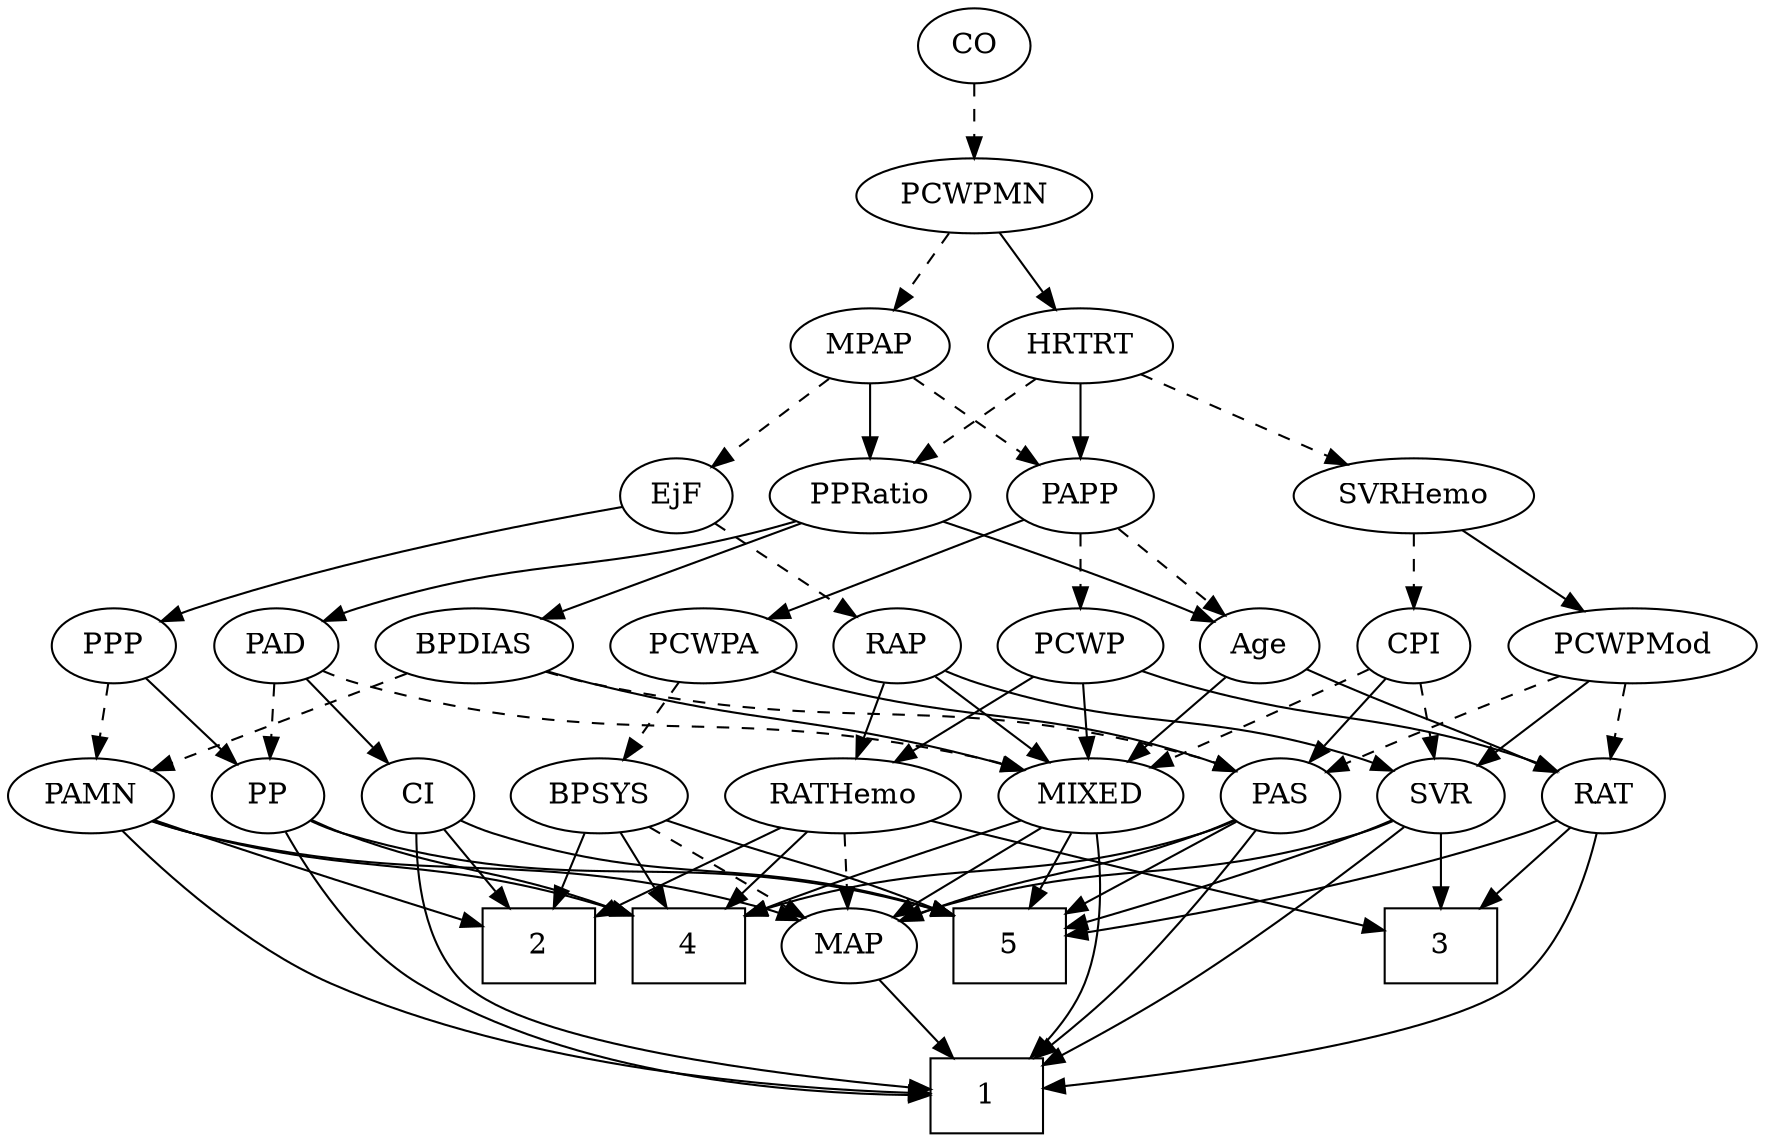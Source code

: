 strict digraph {
	graph [bb="0,0,782.39,540"];
	node [label="\N"];
	1	[height=0.5,
		pos="324,18",
		shape=box,
		width=0.75];
	2	[height=0.5,
		pos="538,90",
		shape=box,
		width=0.75];
	3	[height=0.5,
		pos="166,90",
		shape=box,
		width=0.75];
	4	[height=0.5,
		pos="466,90",
		shape=box,
		width=0.75];
	5	[height=0.5,
		pos="314,90",
		shape=box,
		width=0.75];
	Age	[height=0.5,
		pos="221,234",
		width=0.75];
	MIXED	[height=0.5,
		pos="297,162",
		width=1.1193];
	Age -> MIXED	[pos="e,280.05,178.61 236.38,218.83 246.76,209.27 260.7,196.43 272.59,185.48",
		style=solid];
	RAT	[height=0.5,
		pos="65.995,162",
		width=0.75827];
	Age -> RAT	[pos="e,87.645,173.36 199.73,222.82 194.9,220.55 189.78,218.17 185,216 148.37,199.41 138.62,196.59 102,180 100.39,179.27 98.755,178.53 \
97.102,177.76",
		style=solid];
	EjF	[height=0.5,
		pos="477,306",
		width=0.75];
	RAP	[height=0.5,
		pos="382,234",
		width=0.77632];
	EjF -> RAP	[pos="e,399.63,247.99 459.57,292.16 445.07,281.47 424.2,266.1 407.77,253.99",
		style=dashed];
	PPP	[height=0.5,
		pos="735,234",
		width=0.75];
	EjF -> PPP	[pos="e,714.36,245.64 502.79,300.64 544.7,293.15 629.83,276.29 699,252 700.9,251.33 702.84,250.59 704.79,249.81",
		style=solid];
	RAP -> MIXED	[pos="e,315.52,178.26 365.2,219.17 353.34,209.4 337.2,196.11 323.6,184.91",
		style=solid];
	RATHemo	[height=0.5,
		pos="405,162",
		width=1.3721];
	RAP -> RATHemo	[pos="e,399.32,180.28 387.56,216.05 390.15,208.18 393.29,198.62 396.19,189.79",
		style=solid];
	SVR	[height=0.5,
		pos="139,162",
		width=0.77632];
	RAP -> SVR	[pos="e,160.59,173.89 360.41,222.11 355.43,219.88 350.09,217.69 345,216 272.1,191.82 248.89,204.18 176,180 174.08,179.37 172.14,178.66 \
170.19,177.91",
		style=solid];
	MIXED -> 1	[pos="e,303.17,36.385 287.89,144.18 279.28,125.97 268.93,96.274 278,72 281.87,61.621 288.8,51.927 296.12,43.743",
		style=solid];
	MIXED -> 4	[pos="e,438.95,103.99 326.79,149.73 351.99,140.07 389.2,125.5 429.71,108.01",
		style=solid];
	MIXED -> 5	[pos="e,309.8,108.28 301.11,144.05 303,136.26 305.3,126.82 307.42,118.08",
		style=solid];
	MAP	[height=0.5,
		pos="390,90",
		width=0.84854];
	MIXED -> MAP	[pos="e,371.88,104.64 316.72,146.15 330.36,135.89 348.66,122.11 363.56,110.9",
		style=solid];
	MPAP	[height=0.5,
		pos="393,378",
		width=0.97491];
	MPAP -> EjF	[pos="e,460.63,320.64 410.81,362.15 423.01,351.98 439.35,338.37 452.74,327.21",
		style=dashed];
	PPRatio	[height=0.5,
		pos="392,306",
		width=1.1013];
	MPAP -> PPRatio	[pos="e,392.24,324.1 392.75,359.7 392.64,351.98 392.51,342.71 392.38,334.11",
		style=solid];
	PAPP	[height=0.5,
		pos="301,306",
		width=0.88464];
	MPAP -> PAPP	[pos="e,319.41,321.01 373.93,362.5 360.56,352.32 342.49,338.57 327.69,327.31",
		style=dashed];
	BPSYS	[height=0.5,
		pos="510,162",
		width=1.0471];
	BPSYS -> 2	[pos="e,531.09,108.28 516.77,144.05 519.92,136.18 523.75,126.62 527.28,117.79",
		style=solid];
	BPSYS -> 4	[pos="e,476.96,108.45 499.57,144.41 494.46,136.28 488.19,126.31 482.45,117.18",
		style=solid];
	BPSYS -> 5	[pos="e,341.35,104.38 480.97,150.3 475.04,148.17 468.83,145.98 463,144 415.92,127.99 400.75,127.32 350.75,108.05",
		style=solid];
	BPSYS -> MAP	[pos="e,411.15,103.34 487.14,147.67 468.07,136.54 440.74,120.6 419.92,108.46",
		style=dashed];
	PAD	[height=0.5,
		pos="661,234",
		width=0.79437];
	PAD -> MIXED	[pos="e,326.86,174.23 639.3,221.99 634.07,219.71 628.42,217.53 623,216 503.94,182.39 467.48,208.05 347,180 343.59,179.21 340.09,178.27 \
336.59,177.26",
		style=dashed];
	PP	[height=0.5,
		pos="593,162",
		width=0.75];
	PAD -> PP	[pos="e,607.4,177.82 646.57,218.15 637.29,208.6 625.05,195.99 614.61,185.25",
		style=dashed];
	CI	[height=0.5,
		pos="665,162",
		width=0.75];
	PAD -> CI	[pos="e,664.02,180.1 661.98,215.7 662.42,207.98 662.95,198.71 663.45,190.11",
		style=solid];
	CO	[height=0.5,
		pos="346,522",
		width=0.75];
	PCWPMN	[height=0.5,
		pos="346,450",
		width=1.3902];
	CO -> PCWPMN	[pos="e,346,468.1 346,503.7 346,495.98 346,486.71 346,478.11",
		style=dashed];
	PAS	[height=0.5,
		pos="212,162",
		width=0.75];
	PAS -> 1	[pos="e,304.48,36.214 221.08,144.85 231.75,126.44 250.48,95.829 270,72 278.19,61.996 288.06,51.849 297.12,43.148",
		style=solid];
	PAS -> 4	[pos="e,438.76,104.71 232.58,150.22 237.53,147.92 242.87,145.69 248,144 323.25,119.21 349.62,132.64 428.83,107.92",
		style=solid];
	PAS -> 5	[pos="e,289.02,108.14 230.23,148.49 244.19,138.91 263.82,125.43 280.57,113.94",
		style=solid];
	PAS -> MAP	[pos="e,365.98,101.49 233.16,150.57 237.99,148.31 243.14,146 248,144 292.46,125.71 305.18,125.41 350,108 352.19,107.15 354.45,106.25 356.71,\
105.33",
		style=solid];
	PAMN	[height=0.5,
		pos="746,162",
		width=1.011];
	PAMN -> 1	[pos="e,351.23,19.51 730.76,145.62 709.66,125.3 669.42,89.977 628,72 537.78,32.851 420.63,22.595 361.56,19.926",
		style=solid];
	PAMN -> 2	[pos="e,565.24,99.429 717.98,150.19 712.37,148.09 706.51,145.94 701,144 658,128.9 608.11,112.89 574.96,102.48",
		style=solid];
	PAMN -> 4	[pos="e,493.21,104.76 718.65,149.76 712.89,147.65 706.79,145.6 701,144 617.42,120.86 589.55,134.39 502.92,107.82",
		style=solid];
	PAMN -> MAP	[pos="e,412.88,101.98 719.19,149.73 713.28,147.57 706.99,145.51 701,144 583.17,114.34 547.19,140.05 430,108 427.51,107.32 424.98,106.52 \
422.46,105.64",
		style=solid];
	RATHemo -> 2	[pos="e,510.66,105.38 431.91,146.83 451.97,136.28 479.58,121.75 501.61,110.15",
		style=solid];
	RATHemo -> 3	[pos="e,193.06,98.928 367.65,150.06 322.61,136.87 247.4,114.84 202.66,101.74",
		style=solid];
	RATHemo -> 4	[pos="e,450.79,108.45 419.45,144.41 426.83,135.95 435.96,125.47 444.17,116.05",
		style=solid];
	RATHemo -> MAP	[pos="e,393.66,108.1 401.29,143.7 399.63,135.98 397.65,126.71 395.81,118.11",
		style=dashed];
	CPI	[height=0.5,
		pos="149,234",
		width=0.75];
	CPI -> MIXED	[pos="e,270.44,175.56 170.52,222.82 194.29,211.58 232.94,193.3 261.27,179.9",
		style=dashed];
	CPI -> PAS	[pos="e,198.65,177.82 162.36,218.15 170.88,208.69 182.08,196.24 191.69,185.56",
		style=solid];
	CPI -> SVR	[pos="e,141.46,180.28 146.57,216.05 145.47,208.35 144.14,199.03 142.9,190.36",
		style=dashed];
	RAT -> 1	[pos="e,296.8,19.517 71.311,144.18 78.579,123.96 93.577,90.444 118,72 168.05,34.188 242.39,23.221 286.74,20.121",
		style=solid];
	RAT -> 3	[pos="e,141.36,108.24 84.337,148.16 97.848,138.7 116.6,125.58 132.73,114.29",
		style=solid];
	RAT -> 5	[pos="e,286.72,96.034 87.024,150.23 91.866,147.98 97.049,145.77 102,144 161.74,122.66 233.88,106.59 276.74,98.003",
		style=solid];
	SVR -> 1	[pos="e,296.74,22.39 131.07,144.38 123.09,124.97 114.07,92.861 130,72 148.92,47.205 235.95,31.202 286.78,23.798",
		style=solid];
	SVR -> 3	[pos="e,159.27,108.45 145.39,144.41 148.43,136.54 152.14,126.93 155.56,118.04",
		style=solid];
	SVR -> 5	[pos="e,286.82,100.85 160.81,150.7 165.77,148.43 171.04,146.09 176,144 210.06,129.65 249.47,114.67 277.43,104.31",
		style=solid];
	SVR -> MAP	[pos="e,366.6,101.86 160.58,150.09 165.56,147.86 170.89,145.68 176,144 251.02,119.36 274.62,131.56 350,108 352.39,107.25 354.84,106.41 \
357.28,105.51",
		style=solid];
	PCWPMod	[height=0.5,
		pos="51.995,234",
		width=1.4443];
	PCWPMod -> PAS	[pos="e,190.74,173.2 83.995,219.71 109.12,209.18 144.93,193.97 176,180 177.79,179.19 179.63,178.35 181.49,177.5",
		style=dashed];
	PCWPMod -> RAT	[pos="e,62.575,180.1 55.456,215.7 56.999,207.98 58.853,198.71 60.573,190.11",
		style=dashed];
	PCWPMod -> SVR	[pos="e,122.26,176.47 71.737,217.12 84.358,206.96 100.83,193.71 114.31,182.86",
		style=solid];
	PCWPA	[height=0.5,
		pos="470,234",
		width=1.1555];
	PCWPA -> BPSYS	[pos="e,500.58,179.47 479.47,216.41 484.26,208.04 490.16,197.71 495.5,188.37",
		style=dashed];
	PCWPA -> PAS	[pos="e,232.59,173.74 438.88,222 432.35,219.87 425.48,217.76 419,216 344.03,195.69 321.61,204.75 248,180 246.08,179.36 244.13,178.64 242.18,\
177.87",
		style=solid];
	PCWPMN -> MPAP	[pos="e,381.94,395.47 357.13,432.41 362.87,423.87 369.98,413.28 376.35,403.79",
		style=dashed];
	HRTRT	[height=0.5,
		pos="300,378",
		width=1.1013];
	PCWPMN -> HRTRT	[pos="e,310.82,395.47 335.09,432.41 329.54,423.95 322.66,413.49 316.48,404.08",
		style=solid];
	SVRHemo	[height=0.5,
		pos="149,306",
		width=1.3902];
	SVRHemo -> CPI	[pos="e,149,252.1 149,287.7 149,279.98 149,270.71 149,262.11",
		style=dashed];
	SVRHemo -> PCWPMod	[pos="e,73.463,250.49 127.47,289.46 114.03,279.77 96.543,267.15 81.785,256.5",
		style=solid];
	BPDIAS	[height=0.5,
		pos="572,234",
		width=1.1735];
	BPDIAS -> MIXED	[pos="e,327.22,173.95 540.61,221.9 534.17,219.8 527.39,217.72 521,216 444.74,195.48 423.19,200.75 347,180 343.67,179.09 340.23,178.09 \
336.8,177.03",
		style=solid];
	BPDIAS -> PAS	[pos="e,232.5,174.02 540.98,221.62 534.44,219.51 527.54,217.51 521,216 401.74,188.52 365.4,214.54 248,180 246.06,179.43 244.09,178.77 \
242.13,178.04",
		style=dashed];
	BPDIAS -> PAMN	[pos="e,718.76,173.96 601.91,220.97 631.67,208.99 677.39,190.6 709.33,177.75",
		style=dashed];
	MAP -> 1	[pos="e,340.14,36.127 375.67,73.811 367.34,64.967 356.63,53.607 347.12,43.525",
		style=solid];
	PP -> 1	[pos="e,351.01,21.073 594.45,143.69 595.12,123.61 592.89,90.867 574,72 544.47,42.512 423.34,27.743 361.18,21.983",
		style=solid];
	PP -> 4	[pos="e,493.12,105.95 572.87,149.91 553.85,139.43 524.89,123.46 501.91,110.8",
		style=solid];
	PP -> 5	[pos="e,341.21,104.78 572.44,150.13 567.48,147.84 562.14,145.63 557,144 471.01,116.77 441.07,134.86 351,107.82",
		style=solid];
	PPP -> PAMN	[pos="e,743.28,180.28 737.66,216.05 738.87,208.35 740.33,199.03 741.7,190.36",
		style=dashed];
	PPP -> PP	[pos="e,614.4,173.55 713.74,222.52 689.79,210.72 650.67,191.43 623.48,178.03",
		style=solid];
	PPRatio -> Age	[pos="e,242.21,245.31 362.27,293.99 334.76,283.64 292.82,267.47 257,252 255.19,251.22 253.33,250.4 251.47,249.56",
		style=solid];
	PPRatio -> PAD	[pos="e,639.22,245.75 421.59,293.99 427.94,291.84 434.65,289.72 441,288 520.58,266.43 544.42,276.99 623,252 625.26,251.28 627.57,250.46 \
629.88,249.59",
		style=solid];
	PPRatio -> BPDIAS	[pos="e,541.79,246.75 421.32,293.6 451.51,281.86 498.76,263.48 532.29,250.44",
		style=solid];
	PCWP	[height=0.5,
		pos="301,234",
		width=0.97491];
	PCWP -> MIXED	[pos="e,297.97,180.1 300.01,215.7 299.57,207.98 299.04,198.71 298.54,190.11",
		style=solid];
	PCWP -> RATHemo	[pos="e,382.32,178.26 321.54,219.17 336.46,209.13 356.92,195.36 373.84,183.97",
		style=solid];
	PCWP -> RAT	[pos="e,87.002,173.84 274.21,221.96 268.58,219.84 262.63,217.73 257,216 189.4,195.2 168.79,203.23 102,180 100.13,179.35 98.242,178.64 \
96.348,177.88",
		style=solid];
	CI -> 1	[pos="e,351.34,18.203 657.02,144.59 646.18,124.14 624.8,89.733 596,72 521.91,26.385 416.76,18.768 361.4,18.227",
		style=solid];
	CI -> 2	[pos="e,565.12,105.95 644.87,149.91 625.85,139.43 596.89,123.46 573.91,110.8",
		style=solid];
	CI -> 5	[pos="e,341.17,104.91 644.49,149.97 639.53,147.68 634.17,145.51 629,144 512.05,109.77 472.02,141.43 350.81,107.68",
		style=solid];
	PAPP -> Age	[pos="e,236.73,248.77 284.42,290.5 272.82,280.35 257.17,266.65 244.31,255.4",
		style=dashed];
	PAPP -> PCWPA	[pos="e,440.99,247.02 325.93,294.67 353.72,283.16 399.01,264.4 431.38,250.99",
		style=solid];
	PAPP -> PCWP	[pos="e,301,252.1 301,287.7 301,279.98 301,270.71 301,262.11",
		style=dashed];
	HRTRT -> SVRHemo	[pos="e,178.48,320.67 273.35,364.65 249.57,353.62 214.45,337.34 187.6,324.9",
		style=dashed];
	HRTRT -> PPRatio	[pos="e,372.51,321.82 319.51,362.15 332.56,352.22 349.92,339.01 364.39,328.01",
		style=dashed];
	HRTRT -> PAPP	[pos="e,300.75,324.1 300.24,359.7 300.35,351.98 300.49,342.71 300.61,334.11",
		style=solid];
}
